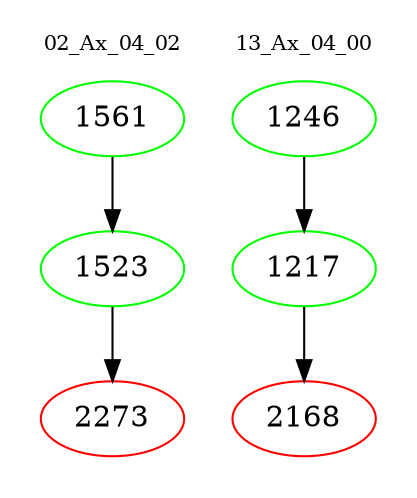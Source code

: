 digraph{
subgraph cluster_0 {
color = white
label = "02_Ax_04_02";
fontsize=10;
T0_1561 [label="1561", color="green"]
T0_1561 -> T0_1523 [color="black"]
T0_1523 [label="1523", color="green"]
T0_1523 -> T0_2273 [color="black"]
T0_2273 [label="2273", color="red"]
}
subgraph cluster_1 {
color = white
label = "13_Ax_04_00";
fontsize=10;
T1_1246 [label="1246", color="green"]
T1_1246 -> T1_1217 [color="black"]
T1_1217 [label="1217", color="green"]
T1_1217 -> T1_2168 [color="black"]
T1_2168 [label="2168", color="red"]
}
}
